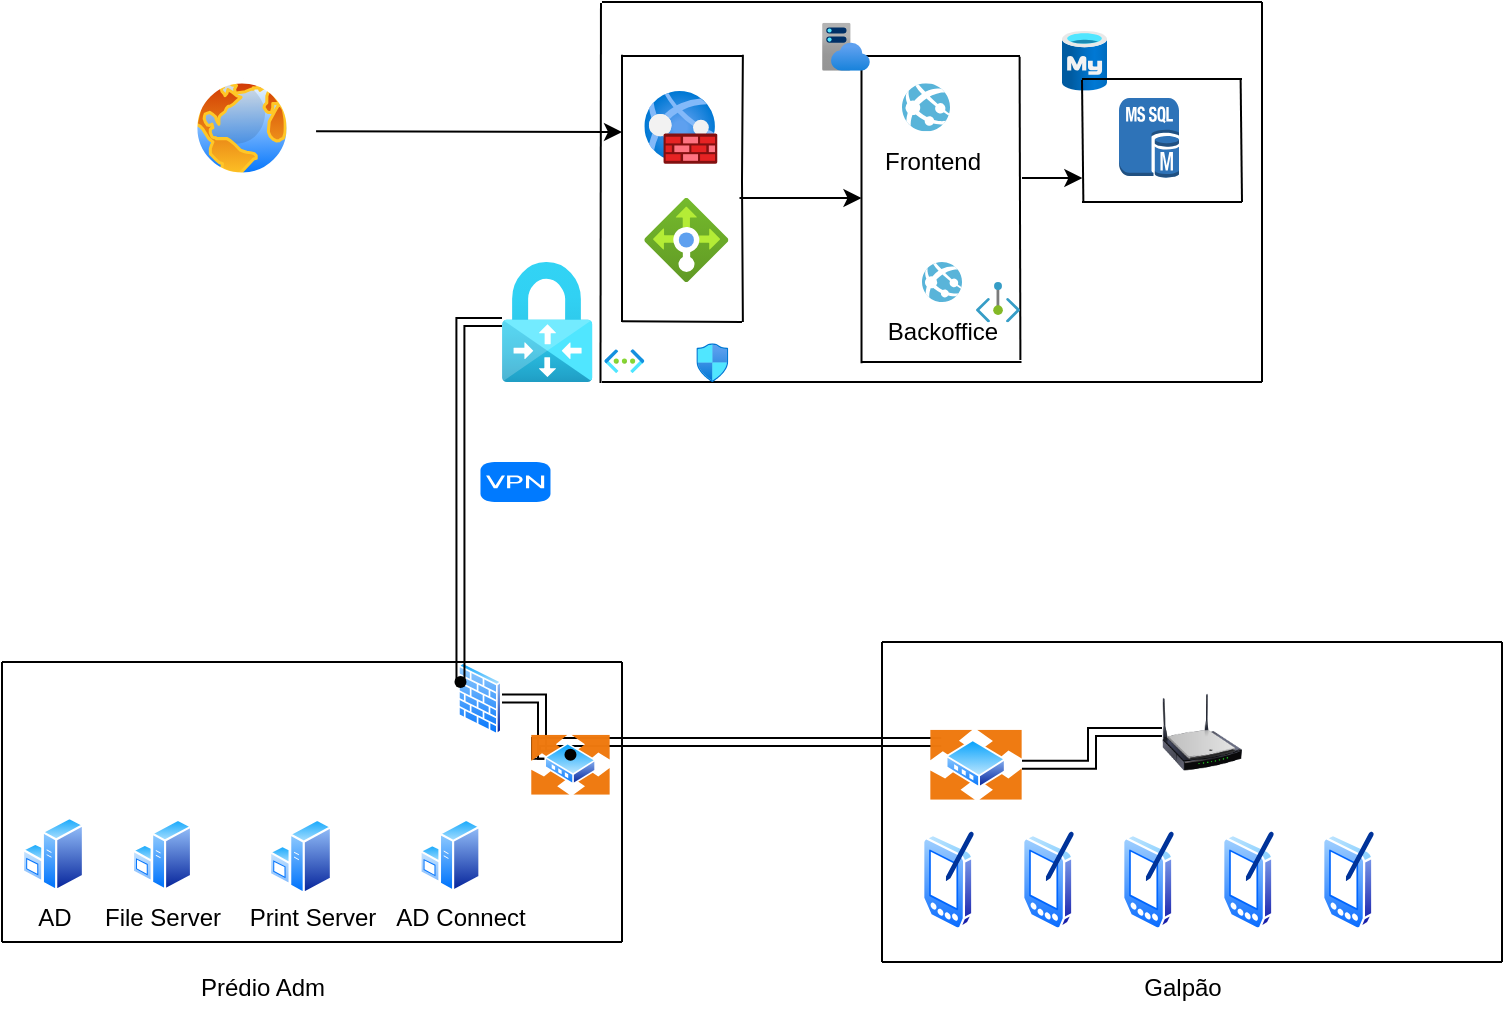 <mxfile version="24.2.3" type="device">
  <diagram name="Página-1" id="ERkhMEmfL_ZBwqkAJkpp">
    <mxGraphModel dx="1075" dy="514" grid="1" gridSize="10" guides="1" tooltips="1" connect="1" arrows="1" fold="1" page="1" pageScale="1" pageWidth="827" pageHeight="1169" math="0" shadow="0">
      <root>
        <mxCell id="0" />
        <mxCell id="1" parent="0" />
        <mxCell id="R2l4qmwrGojXDF6G0puY-67" value="" style="edgeStyle=orthogonalEdgeStyle;rounded=0;orthogonalLoop=1;jettySize=auto;html=1;shape=link;" edge="1" parent="1" source="R2l4qmwrGojXDF6G0puY-3" target="R2l4qmwrGojXDF6G0puY-66">
          <mxGeometry relative="1" as="geometry" />
        </mxCell>
        <mxCell id="R2l4qmwrGojXDF6G0puY-3" value="" style="image;aspect=fixed;perimeter=ellipsePerimeter;html=1;align=center;shadow=0;dashed=0;spacingTop=3;image=img/lib/active_directory/firewall.svg;" vertex="1" parent="1">
          <mxGeometry x="247.8" y="340.02" width="22.2" height="36.39" as="geometry" />
        </mxCell>
        <mxCell id="R2l4qmwrGojXDF6G0puY-4" value="" style="image;aspect=fixed;perimeter=ellipsePerimeter;html=1;align=center;shadow=0;dashed=0;spacingTop=3;image=img/lib/active_directory/pda.svg;" vertex="1" parent="1">
          <mxGeometry x="630" y="423.71" width="27" height="50" as="geometry" />
        </mxCell>
        <mxCell id="R2l4qmwrGojXDF6G0puY-6" value="" style="image;aspect=fixed;perimeter=ellipsePerimeter;html=1;align=center;shadow=0;dashed=0;spacingTop=3;image=img/lib/active_directory/windows_server.svg;" vertex="1" parent="1">
          <mxGeometry x="153.5" y="418.0" width="31.5" height="38.42" as="geometry" />
        </mxCell>
        <mxCell id="R2l4qmwrGojXDF6G0puY-7" value="" style="image;aspect=fixed;perimeter=ellipsePerimeter;html=1;align=center;shadow=0;dashed=0;spacingTop=3;image=img/lib/active_directory/windows_server.svg;" vertex="1" parent="1">
          <mxGeometry x="228.74" y="418.0" width="30.5" height="37.2" as="geometry" />
        </mxCell>
        <mxCell id="R2l4qmwrGojXDF6G0puY-15" value="" style="endArrow=none;html=1;rounded=0;" edge="1" parent="1">
          <mxGeometry width="50" height="50" relative="1" as="geometry">
            <mxPoint x="330" y="480" as="sourcePoint" />
            <mxPoint x="330" y="340" as="targetPoint" />
          </mxGeometry>
        </mxCell>
        <mxCell id="R2l4qmwrGojXDF6G0puY-18" value="" style="endArrow=none;html=1;rounded=0;" edge="1" parent="1">
          <mxGeometry width="50" height="50" relative="1" as="geometry">
            <mxPoint x="20" y="480" as="sourcePoint" />
            <mxPoint x="330" y="480" as="targetPoint" />
            <Array as="points" />
          </mxGeometry>
        </mxCell>
        <mxCell id="R2l4qmwrGojXDF6G0puY-21" value="" style="endArrow=none;html=1;rounded=0;" edge="1" parent="1">
          <mxGeometry width="50" height="50" relative="1" as="geometry">
            <mxPoint x="20" y="480" as="sourcePoint" />
            <mxPoint x="20" y="340" as="targetPoint" />
          </mxGeometry>
        </mxCell>
        <mxCell id="R2l4qmwrGojXDF6G0puY-27" value="" style="endArrow=none;html=1;rounded=0;" edge="1" parent="1">
          <mxGeometry width="50" height="50" relative="1" as="geometry">
            <mxPoint x="460" y="330" as="sourcePoint" />
            <mxPoint x="770" y="330" as="targetPoint" />
            <Array as="points" />
          </mxGeometry>
        </mxCell>
        <mxCell id="R2l4qmwrGojXDF6G0puY-28" value="" style="endArrow=none;html=1;rounded=0;" edge="1" parent="1">
          <mxGeometry width="50" height="50" relative="1" as="geometry">
            <mxPoint x="770" y="490" as="sourcePoint" />
            <mxPoint x="770" y="330" as="targetPoint" />
          </mxGeometry>
        </mxCell>
        <mxCell id="R2l4qmwrGojXDF6G0puY-29" value="" style="endArrow=none;html=1;rounded=0;" edge="1" parent="1">
          <mxGeometry width="50" height="50" relative="1" as="geometry">
            <mxPoint x="460" y="490" as="sourcePoint" />
            <mxPoint x="770" y="490" as="targetPoint" />
            <Array as="points" />
          </mxGeometry>
        </mxCell>
        <mxCell id="R2l4qmwrGojXDF6G0puY-30" value="" style="endArrow=none;html=1;rounded=0;" edge="1" parent="1">
          <mxGeometry width="50" height="50" relative="1" as="geometry">
            <mxPoint x="460" y="490" as="sourcePoint" />
            <mxPoint x="460" y="340" as="targetPoint" />
            <Array as="points">
              <mxPoint x="460" y="330" />
            </Array>
          </mxGeometry>
        </mxCell>
        <mxCell id="R2l4qmwrGojXDF6G0puY-40" value="" style="image;html=1;image=img/lib/clip_art/networking/Wireless_Router_N_128x128.png" vertex="1" parent="1">
          <mxGeometry x="600" y="345" width="40" height="60" as="geometry" />
        </mxCell>
        <mxCell id="R2l4qmwrGojXDF6G0puY-43" value="" style="image;aspect=fixed;perimeter=ellipsePerimeter;html=1;align=center;shadow=0;dashed=0;spacingTop=3;image=img/lib/active_directory/pda.svg;" vertex="1" parent="1">
          <mxGeometry x="580" y="423.71" width="27" height="50" as="geometry" />
        </mxCell>
        <mxCell id="R2l4qmwrGojXDF6G0puY-44" value="" style="image;aspect=fixed;perimeter=ellipsePerimeter;html=1;align=center;shadow=0;dashed=0;spacingTop=3;image=img/lib/active_directory/pda.svg;" vertex="1" parent="1">
          <mxGeometry x="530" y="423.71" width="27" height="50" as="geometry" />
        </mxCell>
        <mxCell id="R2l4qmwrGojXDF6G0puY-45" value="" style="image;aspect=fixed;perimeter=ellipsePerimeter;html=1;align=center;shadow=0;dashed=0;spacingTop=3;image=img/lib/active_directory/pda.svg;" vertex="1" parent="1">
          <mxGeometry x="480" y="423.71" width="27" height="50" as="geometry" />
        </mxCell>
        <mxCell id="R2l4qmwrGojXDF6G0puY-52" value="" style="endArrow=none;html=1;rounded=0;" edge="1" parent="1">
          <mxGeometry width="50" height="50" relative="1" as="geometry">
            <mxPoint x="20" y="340" as="sourcePoint" />
            <mxPoint x="330" y="340" as="targetPoint" />
            <Array as="points" />
          </mxGeometry>
        </mxCell>
        <mxCell id="R2l4qmwrGojXDF6G0puY-53" value="Prédio Adm" style="text;html=1;align=center;verticalAlign=middle;resizable=0;points=[];autosize=1;strokeColor=none;fillColor=none;" vertex="1" parent="1">
          <mxGeometry x="105" y="488" width="90" height="30" as="geometry" />
        </mxCell>
        <mxCell id="R2l4qmwrGojXDF6G0puY-54" value="Galpão" style="text;html=1;align=center;verticalAlign=middle;resizable=0;points=[];autosize=1;strokeColor=none;fillColor=none;" vertex="1" parent="1">
          <mxGeometry x="580" y="488" width="60" height="30" as="geometry" />
        </mxCell>
        <mxCell id="R2l4qmwrGojXDF6G0puY-60" value="" style="edgeStyle=orthogonalEdgeStyle;rounded=0;orthogonalLoop=1;jettySize=auto;html=1;shape=link;exitX=0.917;exitY=0.744;exitDx=0;exitDy=0;exitPerimeter=0;" edge="1" parent="1" source="R2l4qmwrGojXDF6G0puY-66" target="R2l4qmwrGojXDF6G0puY-58">
          <mxGeometry relative="1" as="geometry">
            <Array as="points">
              <mxPoint x="287" y="386" />
              <mxPoint x="287" y="380" />
            </Array>
          </mxGeometry>
        </mxCell>
        <mxCell id="R2l4qmwrGojXDF6G0puY-55" value="" style="image;aspect=fixed;perimeter=ellipsePerimeter;html=1;align=center;shadow=0;dashed=0;spacingTop=3;image=img/lib/active_directory/router.svg;" vertex="1" parent="1">
          <mxGeometry x="270" y="376.41" width="68.47" height="30" as="geometry" />
        </mxCell>
        <mxCell id="R2l4qmwrGojXDF6G0puY-57" value="" style="image;aspect=fixed;perimeter=ellipsePerimeter;html=1;align=center;shadow=0;dashed=0;spacingTop=3;image=img/lib/active_directory/pda.svg;" vertex="1" parent="1">
          <mxGeometry x="680" y="423.71" width="27" height="50" as="geometry" />
        </mxCell>
        <mxCell id="R2l4qmwrGojXDF6G0puY-64" value="" style="edgeStyle=orthogonalEdgeStyle;rounded=0;orthogonalLoop=1;jettySize=auto;html=1;shape=link;" edge="1" parent="1" source="R2l4qmwrGojXDF6G0puY-58" target="R2l4qmwrGojXDF6G0puY-40">
          <mxGeometry relative="1" as="geometry" />
        </mxCell>
        <mxCell id="R2l4qmwrGojXDF6G0puY-58" value="" style="image;aspect=fixed;perimeter=ellipsePerimeter;html=1;align=center;shadow=0;dashed=0;spacingTop=3;image=img/lib/active_directory/router.svg;" vertex="1" parent="1">
          <mxGeometry x="484" y="373.93" width="46" height="34.96" as="geometry" />
        </mxCell>
        <mxCell id="R2l4qmwrGojXDF6G0puY-66" value="" style="shape=waypoint;sketch=0;size=6;pointerEvents=1;points=[];fillColor=default;resizable=0;rotatable=0;perimeter=centerPerimeter;snapToPoint=1;verticalAlign=top;labelBackgroundColor=default;shadow=0;dashed=0;spacingTop=3;" vertex="1" parent="1">
          <mxGeometry x="294.24" y="376.405" width="20" height="20" as="geometry" />
        </mxCell>
        <mxCell id="R2l4qmwrGojXDF6G0puY-91" value="" style="html=1;strokeWidth=1;shadow=0;dashed=0;shape=mxgraph.ios7.misc.vpn;fillColor=#007AFF;strokeColor=none;buttonText=;strokeColor2=#222222;fontColor=#222222;fontSize=8;verticalLabelPosition=bottom;verticalAlign=top;align=center;sketch=0;" vertex="1" parent="1">
          <mxGeometry x="259.24" y="240" width="35" height="20" as="geometry" />
        </mxCell>
        <mxCell id="R2l4qmwrGojXDF6G0puY-95" value="" style="image;aspect=fixed;perimeter=ellipsePerimeter;html=1;align=center;shadow=0;dashed=0;spacingTop=3;image=img/lib/active_directory/windows_server.svg;" vertex="1" parent="1">
          <mxGeometry x="85" y="418.0" width="30" height="36.59" as="geometry" />
        </mxCell>
        <mxCell id="R2l4qmwrGojXDF6G0puY-98" value="" style="image;aspect=fixed;perimeter=ellipsePerimeter;html=1;align=center;shadow=0;dashed=0;spacingTop=3;image=img/lib/active_directory/windows_server.svg;" vertex="1" parent="1">
          <mxGeometry x="30" y="417.09" width="31" height="37.8" as="geometry" />
        </mxCell>
        <mxCell id="R2l4qmwrGojXDF6G0puY-100" value="" style="image;aspect=fixed;html=1;points=[];align=center;fontSize=12;image=img/lib/azure2/databases/Azure_Database_MySQL_Server.svg;" vertex="1" parent="1">
          <mxGeometry x="550" y="24.38" width="22.5" height="30" as="geometry" />
        </mxCell>
        <mxCell id="R2l4qmwrGojXDF6G0puY-101" value="" style="endArrow=none;html=1;rounded=0;" edge="1" parent="1">
          <mxGeometry width="50" height="50" relative="1" as="geometry">
            <mxPoint x="320" y="10" as="sourcePoint" />
            <mxPoint x="650" y="10" as="targetPoint" />
            <Array as="points" />
          </mxGeometry>
        </mxCell>
        <mxCell id="R2l4qmwrGojXDF6G0puY-102" value="" style="endArrow=none;html=1;rounded=0;" edge="1" parent="1">
          <mxGeometry width="50" height="50" relative="1" as="geometry">
            <mxPoint x="319.24" y="200.52" as="sourcePoint" />
            <mxPoint x="319.49" y="10.52" as="targetPoint" />
          </mxGeometry>
        </mxCell>
        <mxCell id="R2l4qmwrGojXDF6G0puY-103" value="" style="image;aspect=fixed;html=1;points=[];align=center;fontSize=12;image=img/lib/azure2/networking/Web_Application_Firewall_Policies_WAF.svg;" vertex="1" parent="1">
          <mxGeometry x="341.17" y="54.38" width="36.59" height="36.59" as="geometry" />
        </mxCell>
        <mxCell id="R2l4qmwrGojXDF6G0puY-106" value="" style="image;sketch=0;aspect=fixed;html=1;points=[];align=center;fontSize=12;image=img/lib/mscae/App_Services.svg;" vertex="1" parent="1">
          <mxGeometry x="470" y="50.67" width="24" height="24" as="geometry" />
        </mxCell>
        <mxCell id="R2l4qmwrGojXDF6G0puY-107" value="" style="endArrow=none;html=1;rounded=0;" edge="1" parent="1">
          <mxGeometry width="50" height="50" relative="1" as="geometry">
            <mxPoint x="650" y="200" as="sourcePoint" />
            <mxPoint x="650" y="10" as="targetPoint" />
          </mxGeometry>
        </mxCell>
        <mxCell id="R2l4qmwrGojXDF6G0puY-108" value="" style="endArrow=none;html=1;rounded=0;" edge="1" parent="1">
          <mxGeometry width="50" height="50" relative="1" as="geometry">
            <mxPoint x="320" y="200" as="sourcePoint" />
            <mxPoint x="650" y="200" as="targetPoint" />
            <Array as="points" />
          </mxGeometry>
        </mxCell>
        <mxCell id="R2l4qmwrGojXDF6G0puY-127" value="" style="edgeStyle=orthogonalEdgeStyle;rounded=0;orthogonalLoop=1;jettySize=auto;html=1;shape=link;" edge="1" parent="1" source="R2l4qmwrGojXDF6G0puY-116" target="R2l4qmwrGojXDF6G0puY-126">
          <mxGeometry relative="1" as="geometry" />
        </mxCell>
        <mxCell id="R2l4qmwrGojXDF6G0puY-116" value="" style="image;aspect=fixed;html=1;points=[];align=center;fontSize=12;image=img/lib/azure2/networking/Virtual_Network_Gateways.svg;" vertex="1" parent="1">
          <mxGeometry x="270" y="140" width="45.22" height="60" as="geometry" />
        </mxCell>
        <mxCell id="R2l4qmwrGojXDF6G0puY-117" value="" style="image;sketch=0;aspect=fixed;html=1;points=[];align=center;fontSize=12;image=img/lib/mscae/App_Services.svg;" vertex="1" parent="1">
          <mxGeometry x="480" y="140" width="20" height="20" as="geometry" />
        </mxCell>
        <mxCell id="R2l4qmwrGojXDF6G0puY-118" value="" style="image;aspect=fixed;html=1;points=[];align=center;fontSize=12;image=img/lib/azure2/networking/Virtual_Networks.svg;" vertex="1" parent="1">
          <mxGeometry x="321.17" y="183.58" width="20" height="11.94" as="geometry" />
        </mxCell>
        <mxCell id="R2l4qmwrGojXDF6G0puY-119" value="Frontend" style="text;html=1;align=center;verticalAlign=middle;resizable=0;points=[];autosize=1;strokeColor=none;fillColor=none;" vertex="1" parent="1">
          <mxGeometry x="449.75" y="74.67" width="70" height="30" as="geometry" />
        </mxCell>
        <mxCell id="R2l4qmwrGojXDF6G0puY-120" value="Backoffice" style="text;html=1;align=center;verticalAlign=middle;resizable=0;points=[];autosize=1;strokeColor=none;fillColor=none;" vertex="1" parent="1">
          <mxGeometry x="450" y="160" width="80" height="30" as="geometry" />
        </mxCell>
        <mxCell id="R2l4qmwrGojXDF6G0puY-122" value="" style="endArrow=none;html=1;rounded=0;exitX=-0.003;exitY=1.02;exitDx=0;exitDy=0;exitPerimeter=0;" edge="1" parent="1" source="R2l4qmwrGojXDF6G0puY-120">
          <mxGeometry width="50" height="50" relative="1" as="geometry">
            <mxPoint x="450" y="110" as="sourcePoint" />
            <mxPoint x="449.75" y="37.33" as="targetPoint" />
            <Array as="points" />
          </mxGeometry>
        </mxCell>
        <mxCell id="R2l4qmwrGojXDF6G0puY-123" value="" style="endArrow=none;html=1;rounded=0;exitX=0.99;exitY=0.967;exitDx=0;exitDy=0;exitPerimeter=0;" edge="1" parent="1" source="R2l4qmwrGojXDF6G0puY-120">
          <mxGeometry width="50" height="50" relative="1" as="geometry">
            <mxPoint x="530" y="110" as="sourcePoint" />
            <mxPoint x="528.8" y="37.33" as="targetPoint" />
            <Array as="points" />
          </mxGeometry>
        </mxCell>
        <mxCell id="R2l4qmwrGojXDF6G0puY-124" value="" style="endArrow=none;html=1;rounded=0;" edge="1" parent="1">
          <mxGeometry width="50" height="50" relative="1" as="geometry">
            <mxPoint x="449" y="37" as="sourcePoint" />
            <mxPoint x="529" y="37" as="targetPoint" />
            <Array as="points" />
          </mxGeometry>
        </mxCell>
        <mxCell id="R2l4qmwrGojXDF6G0puY-125" value="" style="endArrow=none;html=1;rounded=0;" edge="1" parent="1">
          <mxGeometry width="50" height="50" relative="1" as="geometry">
            <mxPoint x="449.75" y="190" as="sourcePoint" />
            <mxPoint x="529.75" y="190" as="targetPoint" />
            <Array as="points" />
          </mxGeometry>
        </mxCell>
        <mxCell id="R2l4qmwrGojXDF6G0puY-126" value="" style="shape=waypoint;sketch=0;size=6;pointerEvents=1;points=[];fillColor=default;resizable=0;rotatable=0;perimeter=centerPerimeter;snapToPoint=1;verticalAlign=top;labelBackgroundColor=default;" vertex="1" parent="1">
          <mxGeometry x="239.24" y="340.02" width="20" height="20" as="geometry" />
        </mxCell>
        <mxCell id="R2l4qmwrGojXDF6G0puY-129" value="" style="endArrow=none;html=1;rounded=0;" edge="1" parent="1">
          <mxGeometry width="50" height="50" relative="1" as="geometry">
            <mxPoint x="560" y="48.5" as="sourcePoint" />
            <mxPoint x="640" y="48.5" as="targetPoint" />
            <Array as="points">
              <mxPoint x="601" y="48.5" />
            </Array>
          </mxGeometry>
        </mxCell>
        <mxCell id="R2l4qmwrGojXDF6G0puY-130" value="" style="endArrow=none;html=1;rounded=0;" edge="1" parent="1">
          <mxGeometry width="50" height="50" relative="1" as="geometry">
            <mxPoint x="560" y="110" as="sourcePoint" />
            <mxPoint x="640" y="110" as="targetPoint" />
            <Array as="points" />
          </mxGeometry>
        </mxCell>
        <mxCell id="R2l4qmwrGojXDF6G0puY-131" value="" style="endArrow=none;html=1;rounded=0;" edge="1" parent="1">
          <mxGeometry width="50" height="50" relative="1" as="geometry">
            <mxPoint x="640" y="110" as="sourcePoint" />
            <mxPoint x="639.31" y="48.67" as="targetPoint" />
            <Array as="points" />
          </mxGeometry>
        </mxCell>
        <mxCell id="R2l4qmwrGojXDF6G0puY-133" value="" style="endArrow=none;html=1;rounded=0;" edge="1" parent="1">
          <mxGeometry width="50" height="50" relative="1" as="geometry">
            <mxPoint x="560.69" y="110.33" as="sourcePoint" />
            <mxPoint x="560" y="49.0" as="targetPoint" />
            <Array as="points" />
          </mxGeometry>
        </mxCell>
        <mxCell id="R2l4qmwrGojXDF6G0puY-134" value="" style="endArrow=none;html=1;rounded=0;" edge="1" parent="1">
          <mxGeometry width="50" height="50" relative="1" as="geometry">
            <mxPoint x="330" y="170" as="sourcePoint" />
            <mxPoint x="330" y="36.33" as="targetPoint" />
            <Array as="points" />
          </mxGeometry>
        </mxCell>
        <mxCell id="R2l4qmwrGojXDF6G0puY-135" value="" style="endArrow=none;html=1;rounded=0;" edge="1" parent="1">
          <mxGeometry width="50" height="50" relative="1" as="geometry">
            <mxPoint x="330" y="37" as="sourcePoint" />
            <mxPoint x="390" y="37" as="targetPoint" />
            <Array as="points" />
          </mxGeometry>
        </mxCell>
        <mxCell id="R2l4qmwrGojXDF6G0puY-136" value="" style="endArrow=none;html=1;rounded=0;" edge="1" parent="1">
          <mxGeometry width="50" height="50" relative="1" as="geometry">
            <mxPoint x="330" y="169.67" as="sourcePoint" />
            <mxPoint x="390" y="170" as="targetPoint" />
            <Array as="points" />
          </mxGeometry>
        </mxCell>
        <mxCell id="R2l4qmwrGojXDF6G0puY-138" value="" style="endArrow=none;html=1;rounded=0;" edge="1" parent="1">
          <mxGeometry width="50" height="50" relative="1" as="geometry">
            <mxPoint x="390.44" y="170" as="sourcePoint" />
            <mxPoint x="390.44" y="36.33" as="targetPoint" />
            <Array as="points">
              <mxPoint x="390" y="100" />
            </Array>
          </mxGeometry>
        </mxCell>
        <mxCell id="R2l4qmwrGojXDF6G0puY-139" value="" style="image;aspect=fixed;html=1;points=[];align=center;fontSize=12;image=img/lib/azure2/networking/Load_Balancers.svg;" vertex="1" parent="1">
          <mxGeometry x="341.17" y="108" width="42" height="42" as="geometry" />
        </mxCell>
        <mxCell id="R2l4qmwrGojXDF6G0puY-141" value="" style="image;aspect=fixed;html=1;points=[];align=center;fontSize=12;image=img/lib/azure2/app_services/App_Service_Plans.svg;" vertex="1" parent="1">
          <mxGeometry x="430" y="20.38" width="24" height="24" as="geometry" />
        </mxCell>
        <mxCell id="R2l4qmwrGojXDF6G0puY-142" value="" style="endArrow=classic;html=1;rounded=0;" edge="1" parent="1">
          <mxGeometry width="50" height="50" relative="1" as="geometry">
            <mxPoint x="388.75" y="108" as="sourcePoint" />
            <mxPoint x="449.75" y="108" as="targetPoint" />
            <Array as="points">
              <mxPoint x="419.75" y="108" />
            </Array>
          </mxGeometry>
        </mxCell>
        <mxCell id="R2l4qmwrGojXDF6G0puY-143" value="" style="endArrow=classic;html=1;rounded=0;" edge="1" parent="1">
          <mxGeometry width="50" height="50" relative="1" as="geometry">
            <mxPoint x="177.04" y="74.67" as="sourcePoint" />
            <mxPoint x="330" y="75" as="targetPoint" />
            <Array as="points" />
          </mxGeometry>
        </mxCell>
        <mxCell id="R2l4qmwrGojXDF6G0puY-144" value="AD" style="text;html=1;align=center;verticalAlign=middle;resizable=0;points=[];autosize=1;strokeColor=none;fillColor=none;" vertex="1" parent="1">
          <mxGeometry x="25.5" y="453.37" width="40" height="30" as="geometry" />
        </mxCell>
        <mxCell id="R2l4qmwrGojXDF6G0puY-145" value="File Server" style="text;html=1;align=center;verticalAlign=middle;resizable=0;points=[];autosize=1;strokeColor=none;fillColor=none;" vertex="1" parent="1">
          <mxGeometry x="60" y="453.37" width="80" height="30" as="geometry" />
        </mxCell>
        <mxCell id="R2l4qmwrGojXDF6G0puY-146" value="Print Server" style="text;html=1;align=center;verticalAlign=middle;resizable=0;points=[];autosize=1;strokeColor=none;fillColor=none;" vertex="1" parent="1">
          <mxGeometry x="130" y="453.37" width="90" height="30" as="geometry" />
        </mxCell>
        <mxCell id="R2l4qmwrGojXDF6G0puY-147" value="AD Connect" style="text;html=1;align=center;verticalAlign=middle;resizable=0;points=[];autosize=1;strokeColor=none;fillColor=none;" vertex="1" parent="1">
          <mxGeometry x="204.24" y="453.37" width="90" height="30" as="geometry" />
        </mxCell>
        <mxCell id="R2l4qmwrGojXDF6G0puY-151" value="" style="image;aspect=fixed;perimeter=ellipsePerimeter;html=1;align=center;shadow=0;dashed=0;spacingTop=3;image=img/lib/active_directory/internet_globe.svg;" vertex="1" parent="1">
          <mxGeometry x="115" y="48" width="50" height="50" as="geometry" />
        </mxCell>
        <mxCell id="R2l4qmwrGojXDF6G0puY-152" value="" style="outlineConnect=0;dashed=0;verticalLabelPosition=bottom;verticalAlign=top;align=center;html=1;shape=mxgraph.aws3.ms_sql_instance;fillColor=#2E73B8;gradientColor=none;" vertex="1" parent="1">
          <mxGeometry x="578.5" y="58" width="30" height="40" as="geometry" />
        </mxCell>
        <mxCell id="R2l4qmwrGojXDF6G0puY-154" value="" style="image;aspect=fixed;html=1;points=[];align=center;fontSize=12;image=img/lib/azure2/networking/Network_Security_Groups.svg;" vertex="1" parent="1">
          <mxGeometry x="367.17" y="180.57" width="16" height="19.43" as="geometry" />
        </mxCell>
        <mxCell id="R2l4qmwrGojXDF6G0puY-156" value="" style="endArrow=classic;html=1;rounded=0;" edge="1" parent="1">
          <mxGeometry width="50" height="50" relative="1" as="geometry">
            <mxPoint x="530" y="98" as="sourcePoint" />
            <mxPoint x="560.19" y="98" as="targetPoint" />
            <Array as="points">
              <mxPoint x="530.19" y="98" />
            </Array>
          </mxGeometry>
        </mxCell>
        <mxCell id="R2l4qmwrGojXDF6G0puY-157" value="" style="image;aspect=fixed;html=1;points=[];align=center;fontSize=12;image=img/lib/azure2/networking/Private_Endpoint.svg;" vertex="1" parent="1">
          <mxGeometry x="507" y="150" width="22" height="20.17" as="geometry" />
        </mxCell>
      </root>
    </mxGraphModel>
  </diagram>
</mxfile>
